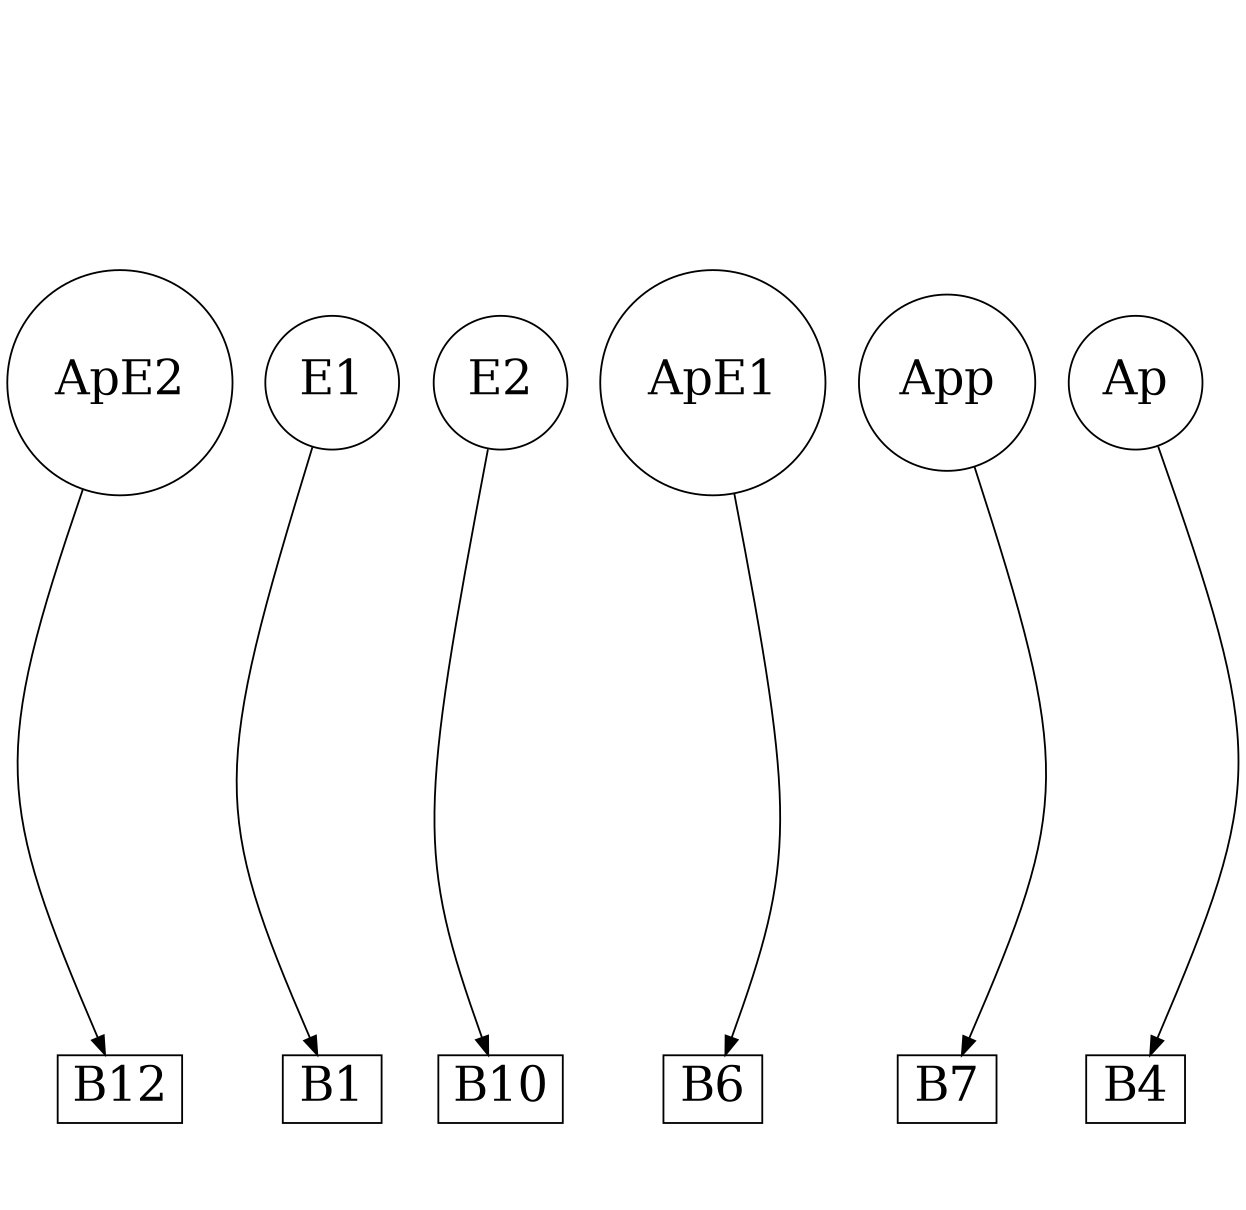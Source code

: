 strict digraph G {
remincross="true";
ratio="fill";
splines="curved";
overlap="true";
size="8.3,8.3";
ApE2 [shape="circle", fontsize=26, pos="50.0,80.0!"];
E1 [shape="circle", fontsize=26, pos="160.0,200.0!"];
E2 [shape="circle", fontsize=26, pos="140.0,40.0!"];
B12 [shape="box", fontsize=26, pos="0.0,60.0!"];
ApE1 [shape="circle", fontsize=26, pos="260.0,128.0!"];
B10 [shape="box", fontsize=26, pos="110.0,90.0!"];
B7 [shape="box", fontsize=26, pos="300.0,90.0!"];
B6 [shape="box", fontsize=26, pos="320.0,160.0!"];
B4 [shape="box", fontsize=26, pos="220.0,170.0!"];
B1 [shape="box", fontsize=26, pos="0.0,200.0!"];
App [shape="circle", fontsize=26, pos="320.0,120.0!"];
Ap [shape="circle", fontsize=26, pos="160.0,160.0!"];
ApE1 -> B6;
E1 -> B1;
E2 -> B10;
App -> B7;
ApE2 -> B12;
Ap -> B4;
}
